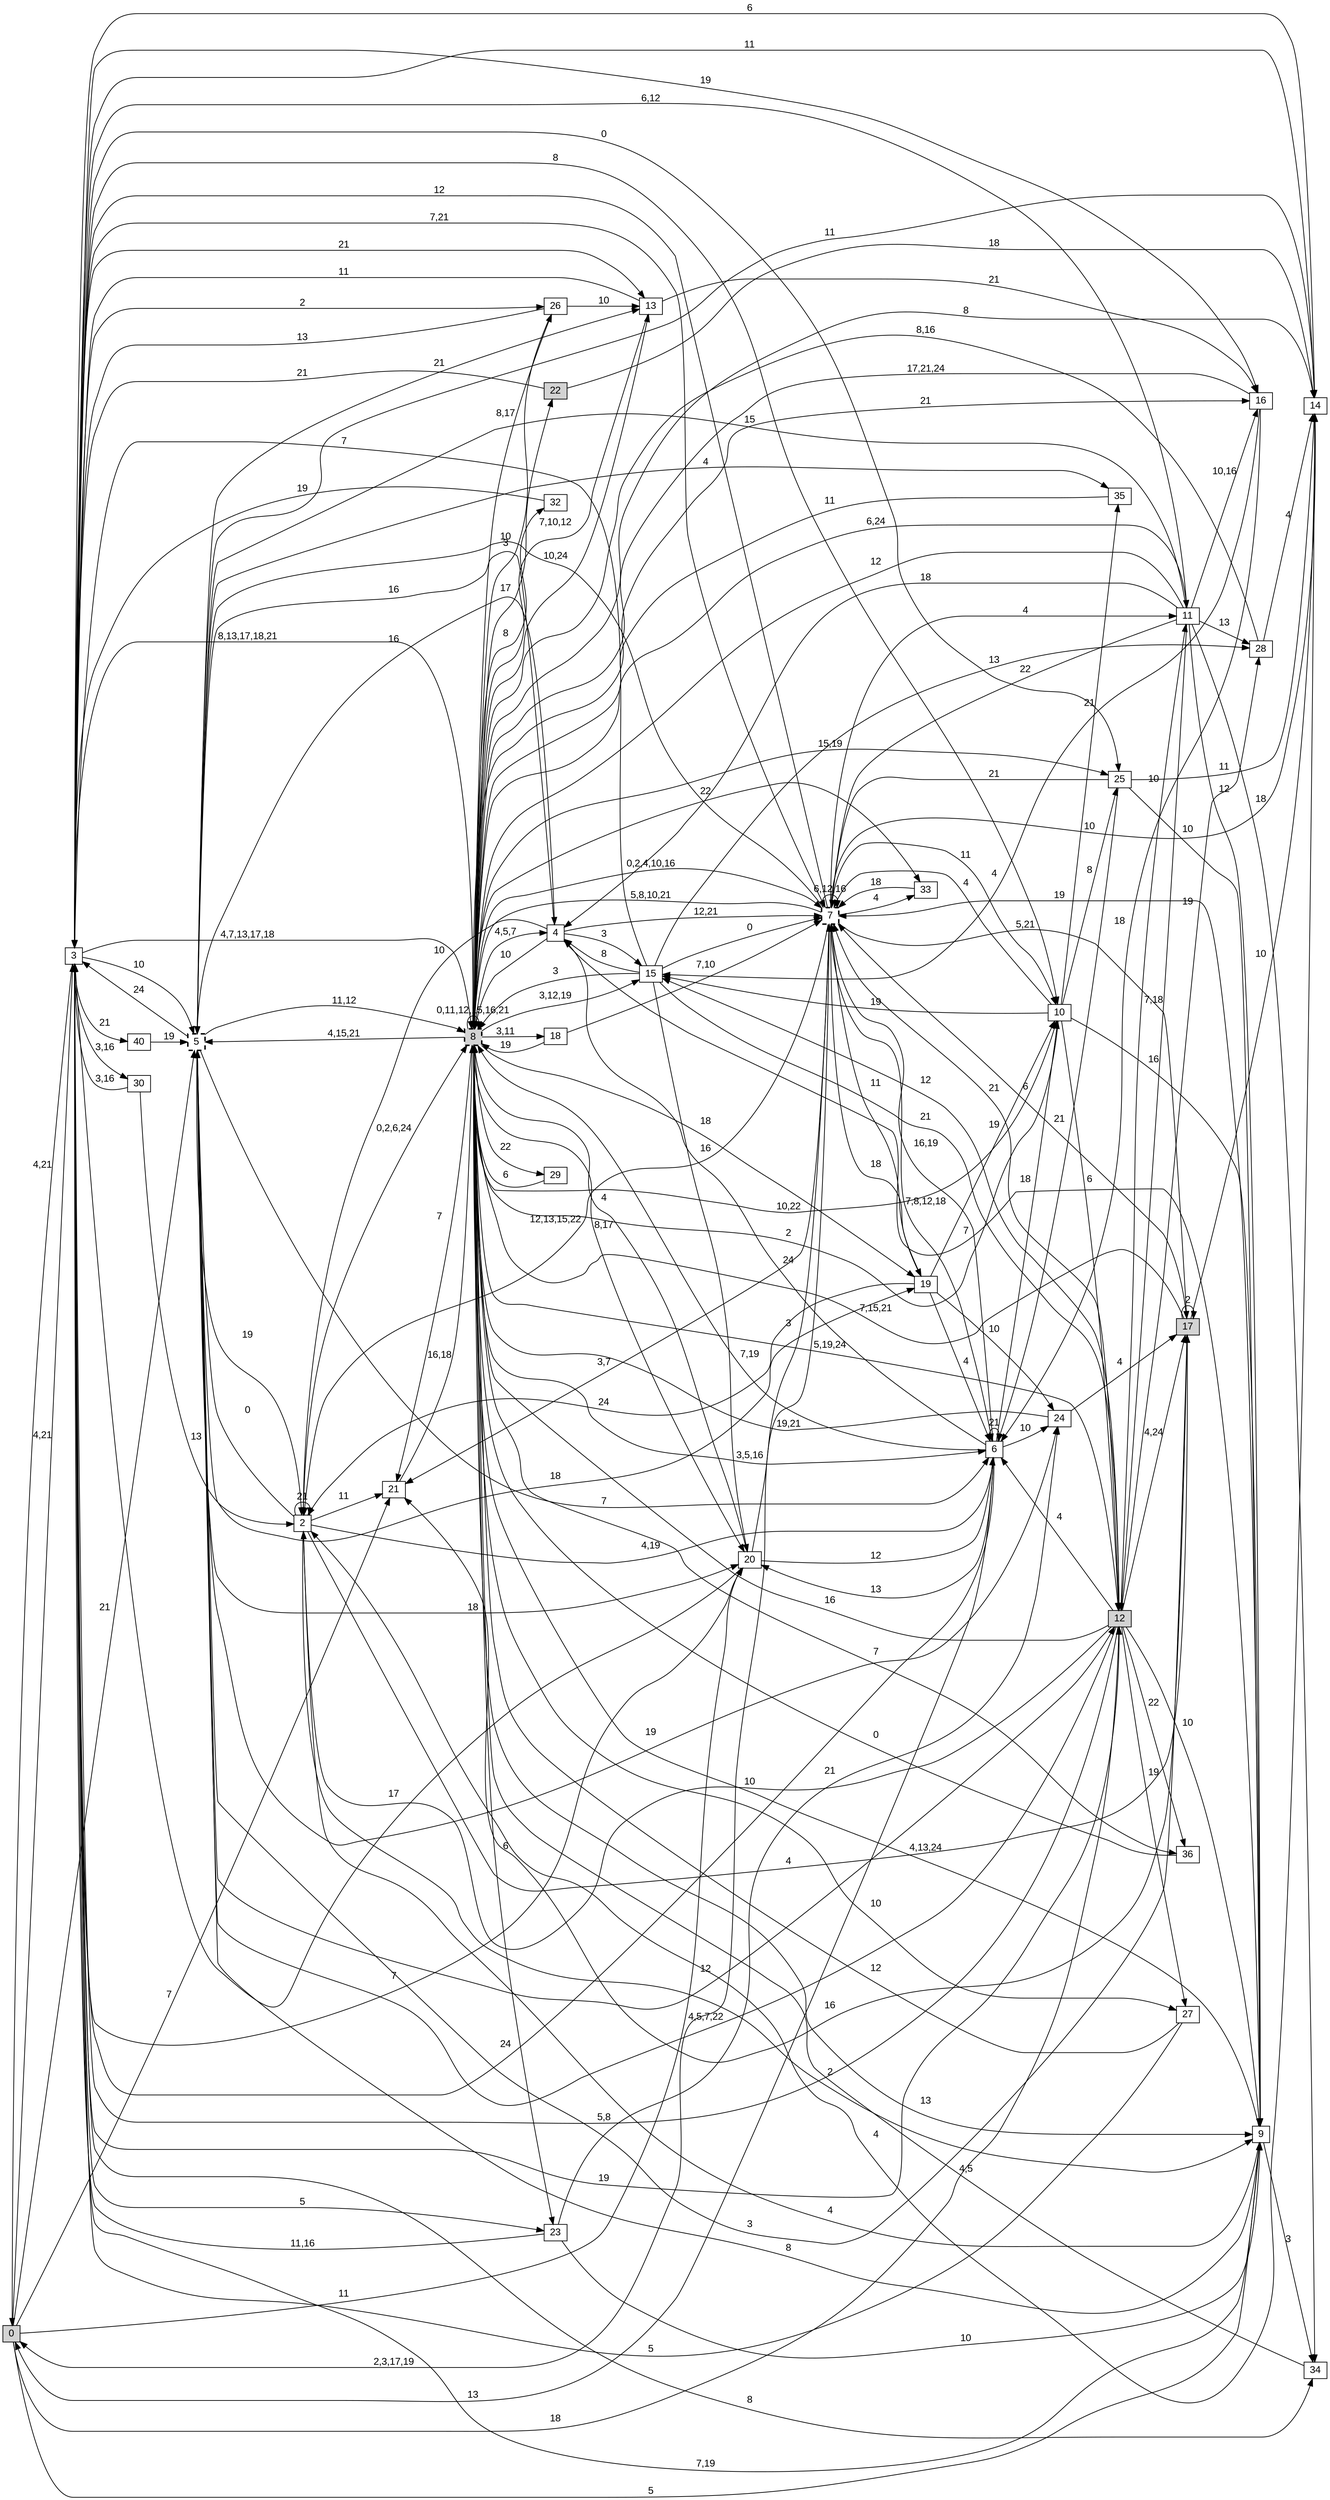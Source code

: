 digraph "NDFA" {
  rankdir=LR
  node [shape=box width=0.1 height=0.1 fontname=Arial]
  edge [fontname=Arial]
/* Estados */
 s0 [label="0" style="filled"] /* I:1 F:0 D:0 */
 s2 [label="2" ] /* I:0 F:0 D:0 */
 s3 [label="3" ] /* I:0 F:0 D:0 */
 s4 [label="4" ] /* I:0 F:0 D:0 */
 s5 [label="5" style="bold,dashed"] /* I:0 F:1 D:0 */
 s6 [label="6" ] /* I:0 F:0 D:0 */
 s7 [label="7" style="bold,dashed"] /* I:0 F:1 D:0 */
 s8 [label="8" style="filled,bold,dashed"] /* I:1 F:1 D:0 */
 s9 [label="9" ] /* I:0 F:0 D:0 */
 s10 [label="10" ] /* I:0 F:0 D:0 */
 s11 [label="11" ] /* I:0 F:0 D:0 */
 s12 [label="12" style="filled"] /* I:1 F:0 D:0 */
 s13 [label="13" ] /* I:0 F:0 D:0 */
 s14 [label="14" ] /* I:0 F:0 D:0 */
 s15 [label="15" ] /* I:0 F:0 D:0 */
 s16 [label="16" ] /* I:0 F:0 D:0 */
 s17 [label="17" style="filled"] /* I:1 F:0 D:0 */
 s18 [label="18" ] /* I:0 F:0 D:0 */
 s19 [label="19" ] /* I:0 F:0 D:0 */
 s20 [label="20" ] /* I:0 F:0 D:0 */
 s21 [label="21" ] /* I:0 F:0 D:0 */
 s22 [label="22" style="filled"] /* I:1 F:0 D:0 */
 s23 [label="23" ] /* I:0 F:0 D:0 */
 s24 [label="24" ] /* I:0 F:0 D:0 */
 s25 [label="25" ] /* I:0 F:0 D:0 */
 s26 [label="26" ] /* I:0 F:0 D:0 */
 s27 [label="27" ] /* I:0 F:0 D:0 */
 s28 [label="28" ] /* I:0 F:0 D:0 */
 s29 [label="29" ] /* I:0 F:0 D:0 */
 s30 [label="30" ] /* I:0 F:0 D:0 */
 s32 [label="32" ] /* I:0 F:0 D:0 */
 s33 [label="33" ] /* I:0 F:0 D:0 */
 s34 [label="34" ] /* I:0 F:0 D:0 */
 s35 [label="35" ] /* I:0 F:0 D:0 */
 s36 [label="36" ] /* I:0 F:0 D:0 */
 s40 [label="40" ] /* I:0 F:0 D:0 */
/* Transiciones */
  s0 -> s3 [label="4,21"]
  s0 -> s5 [label="21"]
  s0 -> s9 [label="5"]
  s0 -> s12 [label="18"]
  s0 -> s20 [label="11"]
  s0 -> s21 [label="7"]
  s2 -> s2 [label="21"]
  s2 -> s5 [label="0"]
  s2 -> s6 [label="4,19"]
  s2 -> s8 [label="0,2,6,24"]
  s2 -> s9 [label="2"]
  s2 -> s17 [label="4"]
  s2 -> s21 [label="11"]
  s3 -> s0 [label="4,21"]
  s3 -> s5 [label="10"]
  s3 -> s7 [label="7,21"]
  s3 -> s8 [label="4,7,13,17,18"]
  s3 -> s10 [label="8"]
  s3 -> s11 [label="6,12"]
  s3 -> s12 [label="19"]
  s3 -> s13 [label="21"]
  s3 -> s14 [label="6"]
  s3 -> s16 [label="19"]
  s3 -> s20 [label="7"]
  s3 -> s23 [label="5"]
  s3 -> s25 [label="0"]
  s3 -> s26 [label="2"]
  s3 -> s30 [label="3,16"]
  s3 -> s34 [label="8"]
  s3 -> s40 [label="21"]
  s4 -> s2 [label="10"]
  s4 -> s5 [label="16"]
  s4 -> s7 [label="12,21"]
  s4 -> s8 [label="10"]
  s4 -> s9 [label="7"]
  s4 -> s15 [label="3"]
  s5 -> s2 [label="19"]
  s5 -> s3 [label="24"]
  s5 -> s4 [label="16"]
  s5 -> s6 [label="7"]
  s5 -> s8 [label="11,12"]
  s5 -> s12 [label="12"]
  s5 -> s13 [label="21"]
  s5 -> s17 [label="3"]
  s5 -> s19 [label="18"]
  s5 -> s20 [label="18"]
  s5 -> s24 [label="19"]
  s5 -> s35 [label="4"]
  s6 -> s0 [label="13"]
  s6 -> s3 [label="24"]
  s6 -> s4 [label="24"]
  s6 -> s6 [label="21"]
  s6 -> s7 [label="16,19"]
  s6 -> s8 [label="7,19"]
  s6 -> s10 [label="18"]
  s6 -> s20 [label="13"]
  s6 -> s24 [label="10"]
  s7 -> s0 [label="2,3,17,19"]
  s7 -> s2 [label="12,13,15,22"]
  s7 -> s3 [label="12"]
  s7 -> s5 [label="10"]
  s7 -> s6 [label="7,8,12,18"]
  s7 -> s7 [label="6,12,16"]
  s7 -> s8 [label="5,8,10,21"]
  s7 -> s10 [label="11"]
  s7 -> s11 [label="4"]
  s7 -> s14 [label="10"]
  s7 -> s17 [label="5,21"]
  s7 -> s19 [label="18"]
  s7 -> s21 [label="3,7"]
  s7 -> s33 [label="4"]
  s8 -> s3 [label="8,13,17,18,21"]
  s8 -> s4 [label="4,5,7"]
  s8 -> s5 [label="4,15,21"]
  s8 -> s6 [label="3,5,16"]
  s8 -> s7 [label="0,2,4,10,16"]
  s8 -> s8 [label="0,11,12,15,16,21"]
  s8 -> s9 [label="13"]
  s8 -> s10 [label="10,22"]
  s8 -> s11 [label="6,24"]
  s8 -> s12 [label="5,19,24"]
  s8 -> s13 [label="10,24"]
  s8 -> s15 [label="3,12,19"]
  s8 -> s16 [label="21"]
  s8 -> s18 [label="3,11"]
  s8 -> s19 [label="18"]
  s8 -> s20 [label="8,17"]
  s8 -> s21 [label="7"]
  s8 -> s22 [label="17"]
  s8 -> s23 [label="6"]
  s8 -> s25 [label="15,19"]
  s8 -> s26 [label="8,17"]
  s8 -> s27 [label="10"]
  s8 -> s29 [label="22"]
  s8 -> s32 [label="8"]
  s8 -> s33 [label="22"]
  s8 -> s36 [label="7"]
  s9 -> s2 [label="4"]
  s9 -> s3 [label="7,19"]
  s9 -> s5 [label="8"]
  s9 -> s7 [label="19"]
  s9 -> s8 [label="4,13,24"]
  s9 -> s34 [label="3"]
  s10 -> s7 [label="4"]
  s10 -> s8 [label="2"]
  s10 -> s9 [label="16"]
  s10 -> s12 [label="6"]
  s10 -> s15 [label="19"]
  s10 -> s25 [label="8"]
  s10 -> s35 [label="21"]
  s11 -> s4 [label="18"]
  s11 -> s5 [label="15"]
  s11 -> s7 [label="22"]
  s11 -> s8 [label="12"]
  s11 -> s9 [label="12"]
  s11 -> s12 [label="7,18"]
  s11 -> s16 [label="10,16"]
  s11 -> s28 [label="13"]
  s11 -> s34 [label="18"]
  s12 -> s2 [label="10"]
  s12 -> s3 [label="5,8"]
  s12 -> s5 [label="4,5,7,22"]
  s12 -> s6 [label="4"]
  s12 -> s7 [label="21"]
  s12 -> s8 [label="16"]
  s12 -> s9 [label="10"]
  s12 -> s11 [label="10"]
  s12 -> s15 [label="12"]
  s12 -> s17 [label="4,24"]
  s12 -> s27 [label="19"]
  s12 -> s28 [label="19"]
  s12 -> s36 [label="22"]
  s13 -> s3 [label="11"]
  s13 -> s8 [label="7,10,12"]
  s13 -> s16 [label="21"]
  s14 -> s2 [label="4"]
  s14 -> s3 [label="11"]
  s14 -> s5 [label="11"]
  s14 -> s8 [label="8"]
  s15 -> s3 [label="7"]
  s15 -> s4 [label="8"]
  s15 -> s7 [label="0"]
  s15 -> s8 [label="3"]
  s15 -> s12 [label="21"]
  s15 -> s20 [label="16"]
  s15 -> s28 [label="13"]
  s16 -> s6 [label="18"]
  s16 -> s8 [label="17,21,24"]
  s16 -> s15 [label="4"]
  s17 -> s7 [label="6"]
  s17 -> s8 [label="7,15,21"]
  s17 -> s14 [label="10"]
  s17 -> s17 [label="2"]
  s17 -> s21 [label="16"]
  s18 -> s7 [label="7,10"]
  s18 -> s8 [label="19"]
  s19 -> s2 [label="24"]
  s19 -> s6 [label="4"]
  s19 -> s7 [label="11"]
  s19 -> s10 [label="19"]
  s19 -> s24 [label="10"]
  s20 -> s3 [label="17"]
  s20 -> s6 [label="12"]
  s20 -> s7 [label="3"]
  s20 -> s8 [label="4"]
  s21 -> s8 [label="16,18"]
  s22 -> s3 [label="21"]
  s22 -> s14 [label="18"]
  s23 -> s3 [label="11,16"]
  s23 -> s9 [label="10"]
  s23 -> s24 [label="21"]
  s24 -> s8 [label="19,21"]
  s24 -> s17 [label="4"]
  s25 -> s6 [label="21"]
  s25 -> s7 [label="21"]
  s25 -> s9 [label="10"]
  s25 -> s14 [label="11"]
  s26 -> s3 [label="13"]
  s26 -> s8 [label="3"]
  s26 -> s13 [label="10"]
  s27 -> s3 [label="5"]
  s27 -> s8 [label="12"]
  s28 -> s8 [label="8,16"]
  s28 -> s14 [label="4"]
  s29 -> s8 [label="6"]
  s30 -> s2 [label="13"]
  s30 -> s3 [label="3,16"]
  s32 -> s3 [label="19"]
  s33 -> s7 [label="18"]
  s34 -> s8 [label="4,5"]
  s35 -> s8 [label="11"]
  s36 -> s8 [label="0"]
  s40 -> s5 [label="19"]
}
